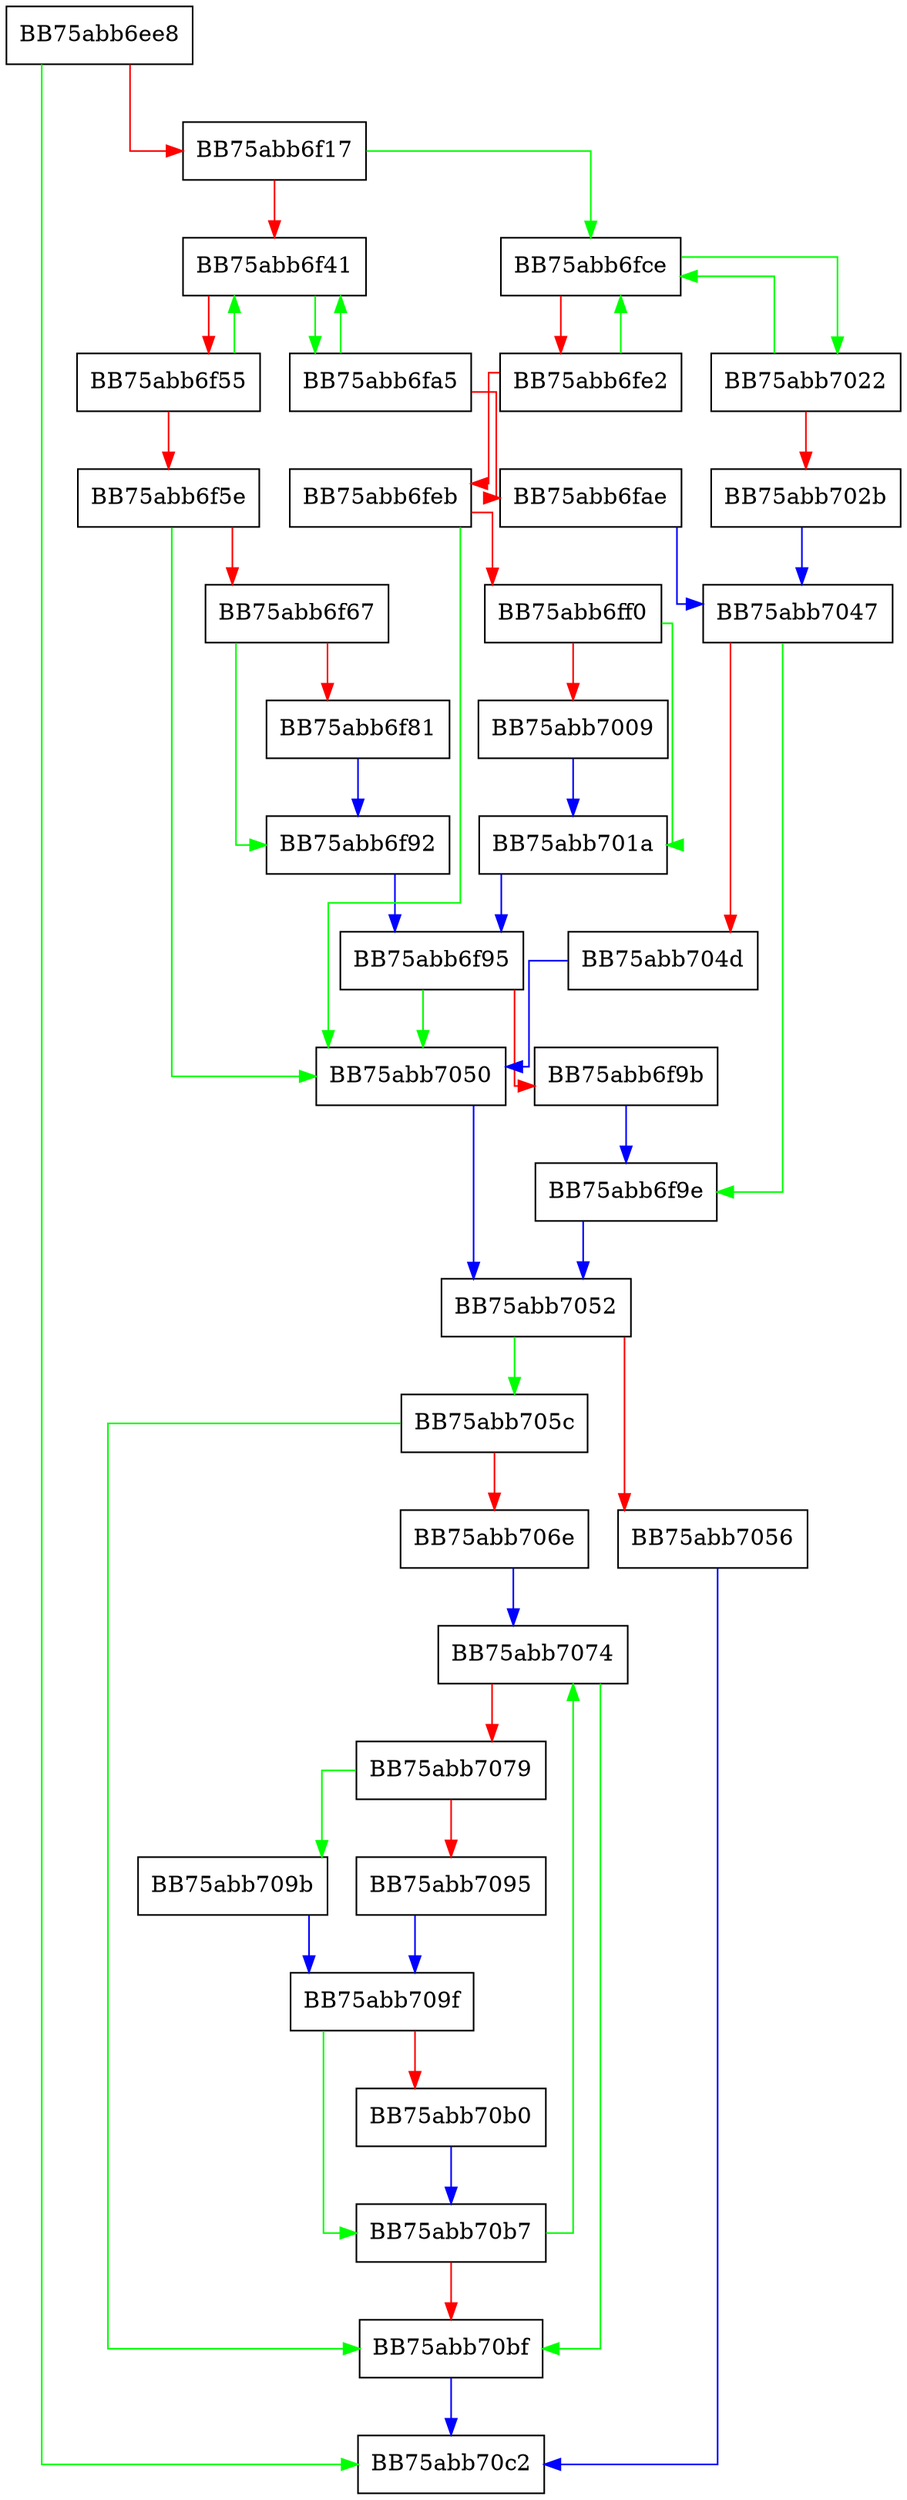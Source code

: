 digraph get_BBs_by_addr {
  node [shape="box"];
  graph [splines=ortho];
  BB75abb6ee8 -> BB75abb70c2 [color="green"];
  BB75abb6ee8 -> BB75abb6f17 [color="red"];
  BB75abb6f17 -> BB75abb6fce [color="green"];
  BB75abb6f17 -> BB75abb6f41 [color="red"];
  BB75abb6f41 -> BB75abb6fa5 [color="green"];
  BB75abb6f41 -> BB75abb6f55 [color="red"];
  BB75abb6f55 -> BB75abb6f41 [color="green"];
  BB75abb6f55 -> BB75abb6f5e [color="red"];
  BB75abb6f5e -> BB75abb7050 [color="green"];
  BB75abb6f5e -> BB75abb6f67 [color="red"];
  BB75abb6f67 -> BB75abb6f92 [color="green"];
  BB75abb6f67 -> BB75abb6f81 [color="red"];
  BB75abb6f81 -> BB75abb6f92 [color="blue"];
  BB75abb6f92 -> BB75abb6f95 [color="blue"];
  BB75abb6f95 -> BB75abb7050 [color="green"];
  BB75abb6f95 -> BB75abb6f9b [color="red"];
  BB75abb6f9b -> BB75abb6f9e [color="blue"];
  BB75abb6f9e -> BB75abb7052 [color="blue"];
  BB75abb6fa5 -> BB75abb6f41 [color="green"];
  BB75abb6fa5 -> BB75abb6fae [color="red"];
  BB75abb6fae -> BB75abb7047 [color="blue"];
  BB75abb6fce -> BB75abb7022 [color="green"];
  BB75abb6fce -> BB75abb6fe2 [color="red"];
  BB75abb6fe2 -> BB75abb6fce [color="green"];
  BB75abb6fe2 -> BB75abb6feb [color="red"];
  BB75abb6feb -> BB75abb7050 [color="green"];
  BB75abb6feb -> BB75abb6ff0 [color="red"];
  BB75abb6ff0 -> BB75abb701a [color="green"];
  BB75abb6ff0 -> BB75abb7009 [color="red"];
  BB75abb7009 -> BB75abb701a [color="blue"];
  BB75abb701a -> BB75abb6f95 [color="blue"];
  BB75abb7022 -> BB75abb6fce [color="green"];
  BB75abb7022 -> BB75abb702b [color="red"];
  BB75abb702b -> BB75abb7047 [color="blue"];
  BB75abb7047 -> BB75abb6f9e [color="green"];
  BB75abb7047 -> BB75abb704d [color="red"];
  BB75abb704d -> BB75abb7050 [color="blue"];
  BB75abb7050 -> BB75abb7052 [color="blue"];
  BB75abb7052 -> BB75abb705c [color="green"];
  BB75abb7052 -> BB75abb7056 [color="red"];
  BB75abb7056 -> BB75abb70c2 [color="blue"];
  BB75abb705c -> BB75abb70bf [color="green"];
  BB75abb705c -> BB75abb706e [color="red"];
  BB75abb706e -> BB75abb7074 [color="blue"];
  BB75abb7074 -> BB75abb70bf [color="green"];
  BB75abb7074 -> BB75abb7079 [color="red"];
  BB75abb7079 -> BB75abb709b [color="green"];
  BB75abb7079 -> BB75abb7095 [color="red"];
  BB75abb7095 -> BB75abb709f [color="blue"];
  BB75abb709b -> BB75abb709f [color="blue"];
  BB75abb709f -> BB75abb70b7 [color="green"];
  BB75abb709f -> BB75abb70b0 [color="red"];
  BB75abb70b0 -> BB75abb70b7 [color="blue"];
  BB75abb70b7 -> BB75abb7074 [color="green"];
  BB75abb70b7 -> BB75abb70bf [color="red"];
  BB75abb70bf -> BB75abb70c2 [color="blue"];
}